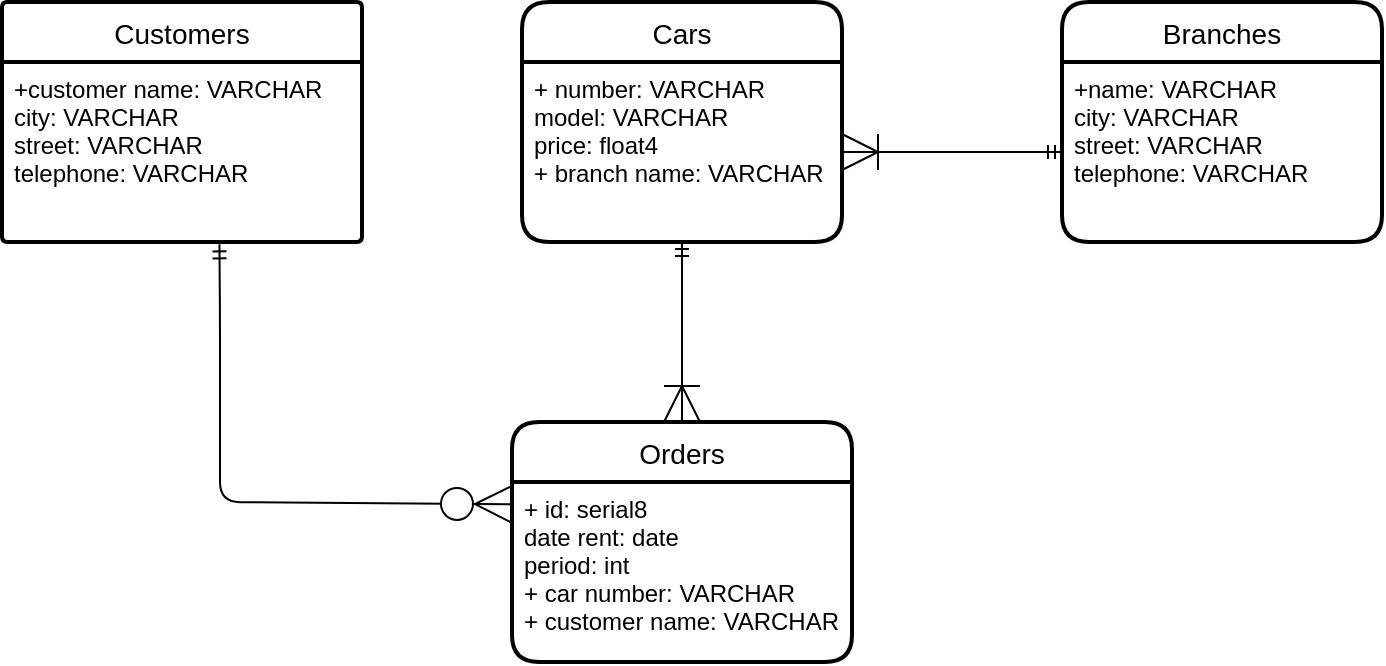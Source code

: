 <mxfile version="14.7.4" type="embed"><diagram id="23iRSUPoRavnBvh4doch" name="Page-1"><mxGraphModel dx="797" dy="278" grid="1" gridSize="10" guides="1" tooltips="1" connect="1" arrows="1" fold="1" page="1" pageScale="1" pageWidth="827" pageHeight="1169" math="0" shadow="0"><root><mxCell id="0"/><mxCell id="1" parent="0"/><mxCell id="7" value="Customers" style="swimlane;childLayout=stackLayout;horizontal=1;startSize=30;horizontalStack=0;rounded=1;fontSize=14;fontStyle=0;strokeWidth=2;resizeParent=0;resizeLast=1;shadow=0;dashed=0;align=center;arcSize=3;" vertex="1" parent="1"><mxGeometry x="50" y="430" width="180" height="120" as="geometry"><mxRectangle x="130" y="430" width="70" height="30" as="alternateBounds"/></mxGeometry></mxCell><mxCell id="8" value="+customer name: VARCHAR&#10;city: VARCHAR&#10;street: VARCHAR&#10;telephone: VARCHAR" style="align=left;strokeColor=none;fillColor=none;spacingLeft=4;fontSize=12;verticalAlign=top;resizable=0;rotatable=0;part=1;" vertex="1" parent="7"><mxGeometry y="30" width="180" height="90" as="geometry"/></mxCell><mxCell id="18" value="Cars" style="swimlane;childLayout=stackLayout;horizontal=1;startSize=30;horizontalStack=0;rounded=1;fontSize=14;fontStyle=0;strokeWidth=2;resizeParent=0;resizeLast=1;shadow=0;dashed=0;align=center;" vertex="1" parent="1"><mxGeometry x="310" y="430" width="160" height="120" as="geometry"/></mxCell><mxCell id="19" value="+ number: VARCHAR&#10;model: VARCHAR&#10;price: float4&#10;+ branch name: VARCHAR" style="align=left;strokeColor=none;fillColor=none;spacingLeft=4;fontSize=12;verticalAlign=top;resizable=0;rotatable=0;part=1;" vertex="1" parent="18"><mxGeometry y="30" width="160" height="90" as="geometry"/></mxCell><mxCell id="20" value="Branches" style="swimlane;childLayout=stackLayout;horizontal=1;startSize=30;horizontalStack=0;rounded=1;fontSize=14;fontStyle=0;strokeWidth=2;resizeParent=0;resizeLast=1;shadow=0;dashed=0;align=center;" vertex="1" parent="1"><mxGeometry x="580" y="430" width="160" height="120" as="geometry"/></mxCell><mxCell id="21" value="+name: VARCHAR&#10;city: VARCHAR&#10;street: VARCHAR&#10;telephone: VARCHAR&#10;" style="align=left;strokeColor=none;fillColor=none;spacingLeft=4;fontSize=12;verticalAlign=top;resizable=0;rotatable=0;part=1;" vertex="1" parent="20"><mxGeometry y="30" width="160" height="90" as="geometry"/></mxCell><mxCell id="24" value="Orders" style="swimlane;childLayout=stackLayout;horizontal=1;startSize=30;horizontalStack=0;rounded=1;fontSize=14;fontStyle=0;strokeWidth=2;resizeParent=0;resizeLast=1;shadow=0;dashed=0;align=center;" vertex="1" parent="1"><mxGeometry x="305" y="640" width="170" height="120" as="geometry"/></mxCell><mxCell id="25" value="+ id: serial8&#10;date rent: date&#10;period: int&#10;+ car number: VARCHAR &#10;+ customer name: VARCHAR" style="align=left;strokeColor=none;fillColor=none;spacingLeft=4;fontSize=12;verticalAlign=top;resizable=0;rotatable=0;part=1;" vertex="1" parent="24"><mxGeometry y="30" width="170" height="90" as="geometry"/></mxCell><mxCell id="33" value="" style="fontSize=12;html=1;endArrow=ERzeroToMany;startArrow=ERmandOne;endSize=16;strokeWidth=1;startSize=5;exitX=0.604;exitY=1.013;exitDx=0;exitDy=0;exitPerimeter=0;entryX=-0.003;entryY=0.124;entryDx=0;entryDy=0;entryPerimeter=0;" edge="1" parent="1" source="8" target="25"><mxGeometry width="100" height="100" relative="1" as="geometry"><mxPoint x="390" y="640" as="sourcePoint"/><mxPoint x="300" y="680" as="targetPoint"/><Array as="points"><mxPoint x="159" y="590"/><mxPoint x="159" y="680"/></Array></mxGeometry></mxCell><mxCell id="34" value="" style="fontSize=12;html=1;endArrow=ERoneToMany;startArrow=ERmandOne;startSize=5;endSize=16;strokeWidth=1;exitX=0;exitY=0.5;exitDx=0;exitDy=0;entryX=1;entryY=0.5;entryDx=0;entryDy=0;" edge="1" parent="1" source="21" target="19"><mxGeometry width="100" height="100" relative="1" as="geometry"><mxPoint x="330" y="600" as="sourcePoint"/><mxPoint x="430" y="500" as="targetPoint"/></mxGeometry></mxCell><mxCell id="35" value="" style="fontSize=12;html=1;endArrow=ERoneToMany;startArrow=ERmandOne;startSize=5;endSize=16;strokeWidth=1;exitX=0.5;exitY=1;exitDx=0;exitDy=0;entryX=0.5;entryY=0;entryDx=0;entryDy=0;" edge="1" parent="1" source="19" target="24"><mxGeometry width="100" height="100" relative="1" as="geometry"><mxPoint x="330" y="640" as="sourcePoint"/><mxPoint x="430" y="540" as="targetPoint"/></mxGeometry></mxCell></root></mxGraphModel></diagram></mxfile>